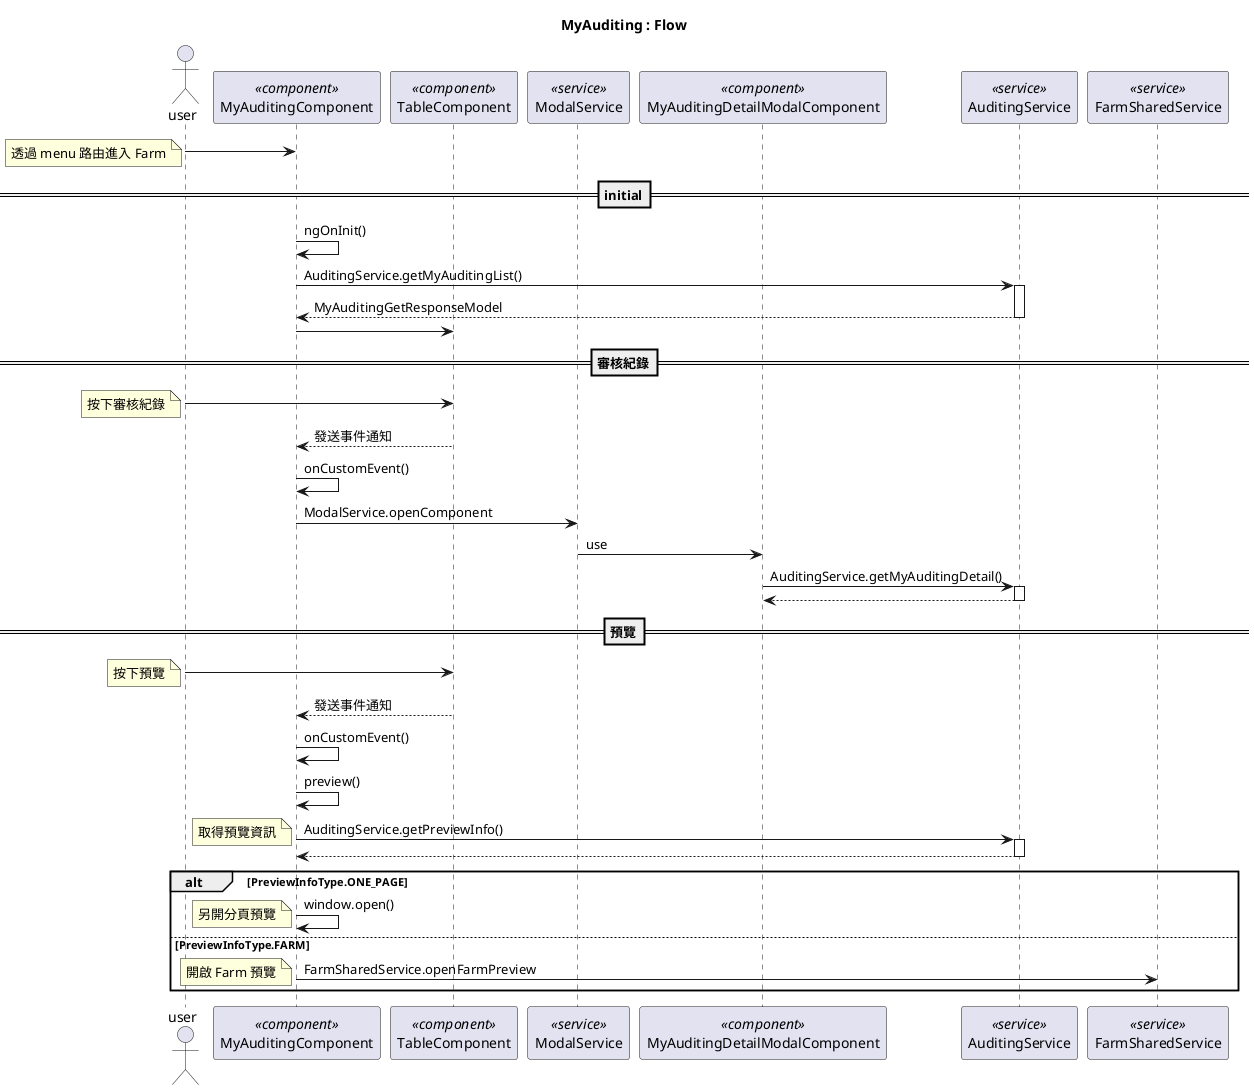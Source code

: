 @startuml

Title MyAuditing : Flow
actor user
participant "MyAuditingComponent" as main << component >>
participant "TableComponent" as table << component >>
participant "ModalService" as modalService << service >>
participant "MyAuditingDetailModalComponent" as detailComponent << component >>
participant "AuditingService" as auditingService << service >>
participant "FarmSharedService" as farmSharedService << service >>

user -> main
note left: 透過 menu 路由進入 Farm

==initial==
main -> main: ngOnInit()
main -> auditingService: AuditingService.getMyAuditingList()
activate auditingService
auditingService --> main: MyAuditingGetResponseModel
deactivate
main -> table

==審核紀錄==
user -> table
note left: 按下審核紀錄
table --> main: 發送事件通知
main -> main: onCustomEvent()
main -> modalService: ModalService.openComponent
modalService -> detailComponent: use
detailComponent -> auditingService: AuditingService.getMyAuditingDetail()
activate auditingService
auditingService --> detailComponent
deactivate

==預覽==
user -> table
note left: 按下預覽
table --> main: 發送事件通知
main -> main: onCustomEvent()
main -> main: preview()
main -> auditingService: AuditingService.getPreviewInfo()
note left: 取得預覽資訊
activate auditingService
auditingService --> main
deactivate

alt PreviewInfoType.ONE_PAGE
main -> main: window.open()
note left: 另開分頁預覽
else PreviewInfoType.FARM
main -> farmSharedService: FarmSharedService.openFarmPreview
note left: 開啟 Farm 預覽
end

@enduml